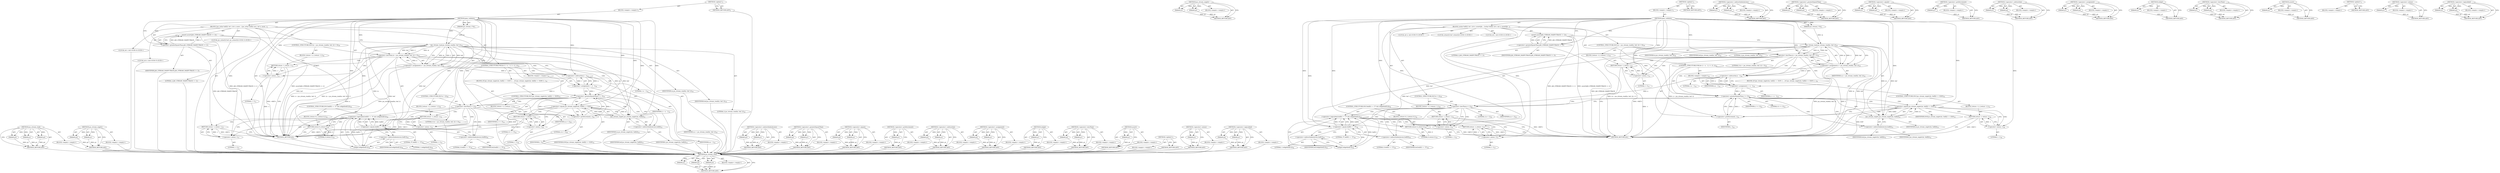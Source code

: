 digraph "&lt;operator&gt;.logicalAnd" {
vulnerable_123 [label=<(METHOD,jas_stream_read)>];
vulnerable_124 [label=<(PARAM,p1)>];
vulnerable_125 [label=<(PARAM,p2)>];
vulnerable_126 [label=<(PARAM,p3)>];
vulnerable_127 [label=<(BLOCK,&lt;empty&gt;,&lt;empty&gt;)>];
vulnerable_128 [label=<(METHOD_RETURN,ANY)>];
vulnerable_147 [label=<(METHOD,jas_stream_ungetc)>];
vulnerable_148 [label=<(PARAM,p1)>];
vulnerable_149 [label=<(PARAM,p2)>];
vulnerable_150 [label=<(BLOCK,&lt;empty&gt;,&lt;empty&gt;)>];
vulnerable_151 [label=<(METHOD_RETURN,ANY)>];
vulnerable_6 [label=<(METHOD,&lt;global&gt;)<SUB>1</SUB>>];
vulnerable_7 [label=<(BLOCK,&lt;empty&gt;,&lt;empty&gt;)<SUB>1</SUB>>];
vulnerable_8 [label=<(METHOD,pnm_validate)<SUB>1</SUB>>];
vulnerable_9 [label=<(PARAM,jas_stream_t *in)<SUB>1</SUB>>];
vulnerable_10 [label=<(BLOCK,{
	uchar buf[2];
 	int i;
 	int n;
 
	assert(JA...,{
	uchar buf[2];
 	int i;
 	int n;
 
	assert(JA...)<SUB>2</SUB>>];
vulnerable_11 [label="<(LOCAL,uchar[2] buf: uchar[2])<SUB>3</SUB>>"];
vulnerable_12 [label="<(LOCAL,int i: int)<SUB>4</SUB>>"];
vulnerable_13 [label="<(LOCAL,int n: int)<SUB>5</SUB>>"];
vulnerable_14 [label=<(assert,assert(JAS_STREAM_MAXPUTBACK &gt;= 2))<SUB>7</SUB>>];
vulnerable_15 [label=<(&lt;operator&gt;.greaterEqualsThan,JAS_STREAM_MAXPUTBACK &gt;= 2)<SUB>7</SUB>>];
vulnerable_16 [label=<(IDENTIFIER,JAS_STREAM_MAXPUTBACK,JAS_STREAM_MAXPUTBACK &gt;= 2)<SUB>7</SUB>>];
vulnerable_17 [label=<(LITERAL,2,JAS_STREAM_MAXPUTBACK &gt;= 2)<SUB>7</SUB>>];
vulnerable_18 [label=<(CONTROL_STRUCTURE,IF,if ((n = jas_stream_read(in, buf, 2)) &lt; 0))<SUB>10</SUB>>];
vulnerable_19 [label=<(&lt;operator&gt;.lessThan,(n = jas_stream_read(in, buf, 2)) &lt; 0)<SUB>10</SUB>>];
vulnerable_20 [label=<(&lt;operator&gt;.assignment,n = jas_stream_read(in, buf, 2))<SUB>10</SUB>>];
vulnerable_21 [label=<(IDENTIFIER,n,n = jas_stream_read(in, buf, 2))<SUB>10</SUB>>];
vulnerable_22 [label=<(jas_stream_read,jas_stream_read(in, buf, 2))<SUB>10</SUB>>];
vulnerable_23 [label=<(IDENTIFIER,in,jas_stream_read(in, buf, 2))<SUB>10</SUB>>];
vulnerable_24 [label=<(IDENTIFIER,buf,jas_stream_read(in, buf, 2))<SUB>10</SUB>>];
vulnerable_25 [label=<(LITERAL,2,jas_stream_read(in, buf, 2))<SUB>10</SUB>>];
vulnerable_26 [label=<(LITERAL,0,(n = jas_stream_read(in, buf, 2)) &lt; 0)<SUB>10</SUB>>];
vulnerable_27 [label=<(BLOCK,{
		return -1;
	},{
		return -1;
	})<SUB>10</SUB>>];
vulnerable_28 [label=<(RETURN,return -1;,return -1;)<SUB>11</SUB>>];
vulnerable_29 [label=<(&lt;operator&gt;.minus,-1)<SUB>11</SUB>>];
vulnerable_30 [label=<(LITERAL,1,-1)<SUB>11</SUB>>];
vulnerable_31 [label=<(CONTROL_STRUCTURE,FOR,for (i = n - 1;i &gt;= 0;--i))<SUB>14</SUB>>];
vulnerable_32 [label=<(BLOCK,&lt;empty&gt;,&lt;empty&gt;)<SUB>14</SUB>>];
vulnerable_33 [label=<(&lt;operator&gt;.assignment,i = n - 1)<SUB>14</SUB>>];
vulnerable_34 [label=<(IDENTIFIER,i,i = n - 1)<SUB>14</SUB>>];
vulnerable_35 [label=<(&lt;operator&gt;.subtraction,n - 1)<SUB>14</SUB>>];
vulnerable_36 [label=<(IDENTIFIER,n,n - 1)<SUB>14</SUB>>];
vulnerable_37 [label=<(LITERAL,1,n - 1)<SUB>14</SUB>>];
vulnerable_38 [label=<(&lt;operator&gt;.greaterEqualsThan,i &gt;= 0)<SUB>14</SUB>>];
vulnerable_39 [label=<(IDENTIFIER,i,i &gt;= 0)<SUB>14</SUB>>];
vulnerable_40 [label=<(LITERAL,0,i &gt;= 0)<SUB>14</SUB>>];
vulnerable_41 [label=<(&lt;operator&gt;.preDecrement,--i)<SUB>14</SUB>>];
vulnerable_42 [label=<(IDENTIFIER,i,--i)<SUB>14</SUB>>];
vulnerable_43 [label=<(BLOCK,{
		if (jas_stream_ungetc(in, buf[i]) == EOF) {...,{
		if (jas_stream_ungetc(in, buf[i]) == EOF) {...)<SUB>14</SUB>>];
vulnerable_44 [label=<(CONTROL_STRUCTURE,IF,if (jas_stream_ungetc(in, buf[i]) == EOF))<SUB>15</SUB>>];
vulnerable_45 [label=<(&lt;operator&gt;.equals,jas_stream_ungetc(in, buf[i]) == EOF)<SUB>15</SUB>>];
vulnerable_46 [label=<(jas_stream_ungetc,jas_stream_ungetc(in, buf[i]))<SUB>15</SUB>>];
vulnerable_47 [label=<(IDENTIFIER,in,jas_stream_ungetc(in, buf[i]))<SUB>15</SUB>>];
vulnerable_48 [label=<(&lt;operator&gt;.indirectIndexAccess,buf[i])<SUB>15</SUB>>];
vulnerable_49 [label=<(IDENTIFIER,buf,jas_stream_ungetc(in, buf[i]))<SUB>15</SUB>>];
vulnerable_50 [label=<(IDENTIFIER,i,jas_stream_ungetc(in, buf[i]))<SUB>15</SUB>>];
vulnerable_51 [label=<(IDENTIFIER,EOF,jas_stream_ungetc(in, buf[i]) == EOF)<SUB>15</SUB>>];
vulnerable_52 [label=<(BLOCK,{
			return -1;
		},{
			return -1;
		})<SUB>15</SUB>>];
vulnerable_53 [label=<(RETURN,return -1;,return -1;)<SUB>16</SUB>>];
vulnerable_54 [label=<(&lt;operator&gt;.minus,-1)<SUB>16</SUB>>];
vulnerable_55 [label=<(LITERAL,1,-1)<SUB>16</SUB>>];
vulnerable_56 [label=<(CONTROL_STRUCTURE,IF,if (n &lt; 2))<SUB>20</SUB>>];
vulnerable_57 [label=<(&lt;operator&gt;.lessThan,n &lt; 2)<SUB>20</SUB>>];
vulnerable_58 [label=<(IDENTIFIER,n,n &lt; 2)<SUB>20</SUB>>];
vulnerable_59 [label=<(LITERAL,2,n &lt; 2)<SUB>20</SUB>>];
vulnerable_60 [label=<(BLOCK,{
		return -1;
	},{
		return -1;
	})<SUB>20</SUB>>];
vulnerable_61 [label=<(RETURN,return -1;,return -1;)<SUB>21</SUB>>];
vulnerable_62 [label=<(&lt;operator&gt;.minus,-1)<SUB>21</SUB>>];
vulnerable_63 [label=<(LITERAL,1,-1)<SUB>21</SUB>>];
vulnerable_64 [label=<(CONTROL_STRUCTURE,IF,if (buf[0] == 'P' &amp;&amp; isdigit(buf[1])))<SUB>24</SUB>>];
vulnerable_65 [label=<(&lt;operator&gt;.logicalAnd,buf[0] == 'P' &amp;&amp; isdigit(buf[1]))<SUB>24</SUB>>];
vulnerable_66 [label=<(&lt;operator&gt;.equals,buf[0] == 'P')<SUB>24</SUB>>];
vulnerable_67 [label=<(&lt;operator&gt;.indirectIndexAccess,buf[0])<SUB>24</SUB>>];
vulnerable_68 [label=<(IDENTIFIER,buf,buf[0] == 'P')<SUB>24</SUB>>];
vulnerable_69 [label=<(LITERAL,0,buf[0] == 'P')<SUB>24</SUB>>];
vulnerable_70 [label=<(LITERAL,'P',buf[0] == 'P')<SUB>24</SUB>>];
vulnerable_71 [label=<(isdigit,isdigit(buf[1]))<SUB>24</SUB>>];
vulnerable_72 [label=<(&lt;operator&gt;.indirectIndexAccess,buf[1])<SUB>24</SUB>>];
vulnerable_73 [label=<(IDENTIFIER,buf,isdigit(buf[1]))<SUB>24</SUB>>];
vulnerable_74 [label=<(LITERAL,1,isdigit(buf[1]))<SUB>24</SUB>>];
vulnerable_75 [label=<(BLOCK,{
		return 0;
	},{
		return 0;
	})<SUB>24</SUB>>];
vulnerable_76 [label=<(RETURN,return 0;,return 0;)<SUB>25</SUB>>];
vulnerable_77 [label=<(LITERAL,0,return 0;)<SUB>25</SUB>>];
vulnerable_78 [label=<(RETURN,return -1;,return -1;)<SUB>27</SUB>>];
vulnerable_79 [label=<(&lt;operator&gt;.minus,-1)<SUB>27</SUB>>];
vulnerable_80 [label=<(LITERAL,1,-1)<SUB>27</SUB>>];
vulnerable_81 [label=<(METHOD_RETURN,int)<SUB>1</SUB>>];
vulnerable_83 [label=<(METHOD_RETURN,ANY)<SUB>1</SUB>>];
vulnerable_152 [label=<(METHOD,&lt;operator&gt;.indirectIndexAccess)>];
vulnerable_153 [label=<(PARAM,p1)>];
vulnerable_154 [label=<(PARAM,p2)>];
vulnerable_155 [label=<(BLOCK,&lt;empty&gt;,&lt;empty&gt;)>];
vulnerable_156 [label=<(METHOD_RETURN,ANY)>];
vulnerable_108 [label=<(METHOD,&lt;operator&gt;.greaterEqualsThan)>];
vulnerable_109 [label=<(PARAM,p1)>];
vulnerable_110 [label=<(PARAM,p2)>];
vulnerable_111 [label=<(BLOCK,&lt;empty&gt;,&lt;empty&gt;)>];
vulnerable_112 [label=<(METHOD_RETURN,ANY)>];
vulnerable_142 [label=<(METHOD,&lt;operator&gt;.equals)>];
vulnerable_143 [label=<(PARAM,p1)>];
vulnerable_144 [label=<(PARAM,p2)>];
vulnerable_145 [label=<(BLOCK,&lt;empty&gt;,&lt;empty&gt;)>];
vulnerable_146 [label=<(METHOD_RETURN,ANY)>];
vulnerable_138 [label=<(METHOD,&lt;operator&gt;.preDecrement)>];
vulnerable_139 [label=<(PARAM,p1)>];
vulnerable_140 [label=<(BLOCK,&lt;empty&gt;,&lt;empty&gt;)>];
vulnerable_141 [label=<(METHOD_RETURN,ANY)>];
vulnerable_133 [label=<(METHOD,&lt;operator&gt;.subtraction)>];
vulnerable_134 [label=<(PARAM,p1)>];
vulnerable_135 [label=<(PARAM,p2)>];
vulnerable_136 [label=<(BLOCK,&lt;empty&gt;,&lt;empty&gt;)>];
vulnerable_137 [label=<(METHOD_RETURN,ANY)>];
vulnerable_118 [label=<(METHOD,&lt;operator&gt;.assignment)>];
vulnerable_119 [label=<(PARAM,p1)>];
vulnerable_120 [label=<(PARAM,p2)>];
vulnerable_121 [label=<(BLOCK,&lt;empty&gt;,&lt;empty&gt;)>];
vulnerable_122 [label=<(METHOD_RETURN,ANY)>];
vulnerable_162 [label=<(METHOD,isdigit)>];
vulnerable_163 [label=<(PARAM,p1)>];
vulnerable_164 [label=<(BLOCK,&lt;empty&gt;,&lt;empty&gt;)>];
vulnerable_165 [label=<(METHOD_RETURN,ANY)>];
vulnerable_113 [label=<(METHOD,&lt;operator&gt;.lessThan)>];
vulnerable_114 [label=<(PARAM,p1)>];
vulnerable_115 [label=<(PARAM,p2)>];
vulnerable_116 [label=<(BLOCK,&lt;empty&gt;,&lt;empty&gt;)>];
vulnerable_117 [label=<(METHOD_RETURN,ANY)>];
vulnerable_104 [label=<(METHOD,assert)>];
vulnerable_105 [label=<(PARAM,p1)>];
vulnerable_106 [label=<(BLOCK,&lt;empty&gt;,&lt;empty&gt;)>];
vulnerable_107 [label=<(METHOD_RETURN,ANY)>];
vulnerable_98 [label=<(METHOD,&lt;global&gt;)<SUB>1</SUB>>];
vulnerable_99 [label=<(BLOCK,&lt;empty&gt;,&lt;empty&gt;)>];
vulnerable_100 [label=<(METHOD_RETURN,ANY)>];
vulnerable_129 [label=<(METHOD,&lt;operator&gt;.minus)>];
vulnerable_130 [label=<(PARAM,p1)>];
vulnerable_131 [label=<(BLOCK,&lt;empty&gt;,&lt;empty&gt;)>];
vulnerable_132 [label=<(METHOD_RETURN,ANY)>];
vulnerable_157 [label=<(METHOD,&lt;operator&gt;.logicalAnd)>];
vulnerable_158 [label=<(PARAM,p1)>];
vulnerable_159 [label=<(PARAM,p2)>];
vulnerable_160 [label=<(BLOCK,&lt;empty&gt;,&lt;empty&gt;)>];
vulnerable_161 [label=<(METHOD_RETURN,ANY)>];
fixed_123 [label=<(METHOD,jas_stream_read)>];
fixed_124 [label=<(PARAM,p1)>];
fixed_125 [label=<(PARAM,p2)>];
fixed_126 [label=<(PARAM,p3)>];
fixed_127 [label=<(BLOCK,&lt;empty&gt;,&lt;empty&gt;)>];
fixed_128 [label=<(METHOD_RETURN,ANY)>];
fixed_147 [label=<(METHOD,jas_stream_ungetc)>];
fixed_148 [label=<(PARAM,p1)>];
fixed_149 [label=<(PARAM,p2)>];
fixed_150 [label=<(BLOCK,&lt;empty&gt;,&lt;empty&gt;)>];
fixed_151 [label=<(METHOD_RETURN,ANY)>];
fixed_6 [label=<(METHOD,&lt;global&gt;)<SUB>1</SUB>>];
fixed_7 [label=<(BLOCK,&lt;empty&gt;,&lt;empty&gt;)<SUB>1</SUB>>];
fixed_8 [label=<(METHOD,pnm_validate)<SUB>1</SUB>>];
fixed_9 [label=<(PARAM,jas_stream_t *in)<SUB>1</SUB>>];
fixed_10 [label=<(BLOCK,{
	jas_uchar buf[2];
 	int i;
 	int n;
 
	asser...,{
	jas_uchar buf[2];
 	int i;
 	int n;
 
	asser...)<SUB>2</SUB>>];
fixed_11 [label="<(LOCAL,jas_uchar[2] buf: jas_uchar[2])<SUB>3</SUB>>"];
fixed_12 [label="<(LOCAL,int i: int)<SUB>4</SUB>>"];
fixed_13 [label="<(LOCAL,int n: int)<SUB>5</SUB>>"];
fixed_14 [label=<(assert,assert(JAS_STREAM_MAXPUTBACK &gt;= 2))<SUB>7</SUB>>];
fixed_15 [label=<(&lt;operator&gt;.greaterEqualsThan,JAS_STREAM_MAXPUTBACK &gt;= 2)<SUB>7</SUB>>];
fixed_16 [label=<(IDENTIFIER,JAS_STREAM_MAXPUTBACK,JAS_STREAM_MAXPUTBACK &gt;= 2)<SUB>7</SUB>>];
fixed_17 [label=<(LITERAL,2,JAS_STREAM_MAXPUTBACK &gt;= 2)<SUB>7</SUB>>];
fixed_18 [label=<(CONTROL_STRUCTURE,IF,if ((n = jas_stream_read(in, buf, 2)) &lt; 0))<SUB>10</SUB>>];
fixed_19 [label=<(&lt;operator&gt;.lessThan,(n = jas_stream_read(in, buf, 2)) &lt; 0)<SUB>10</SUB>>];
fixed_20 [label=<(&lt;operator&gt;.assignment,n = jas_stream_read(in, buf, 2))<SUB>10</SUB>>];
fixed_21 [label=<(IDENTIFIER,n,n = jas_stream_read(in, buf, 2))<SUB>10</SUB>>];
fixed_22 [label=<(jas_stream_read,jas_stream_read(in, buf, 2))<SUB>10</SUB>>];
fixed_23 [label=<(IDENTIFIER,in,jas_stream_read(in, buf, 2))<SUB>10</SUB>>];
fixed_24 [label=<(IDENTIFIER,buf,jas_stream_read(in, buf, 2))<SUB>10</SUB>>];
fixed_25 [label=<(LITERAL,2,jas_stream_read(in, buf, 2))<SUB>10</SUB>>];
fixed_26 [label=<(LITERAL,0,(n = jas_stream_read(in, buf, 2)) &lt; 0)<SUB>10</SUB>>];
fixed_27 [label=<(BLOCK,{
		return -1;
	},{
		return -1;
	})<SUB>10</SUB>>];
fixed_28 [label=<(RETURN,return -1;,return -1;)<SUB>11</SUB>>];
fixed_29 [label=<(&lt;operator&gt;.minus,-1)<SUB>11</SUB>>];
fixed_30 [label=<(LITERAL,1,-1)<SUB>11</SUB>>];
fixed_31 [label=<(CONTROL_STRUCTURE,FOR,for (i = n - 1;i &gt;= 0;--i))<SUB>14</SUB>>];
fixed_32 [label=<(BLOCK,&lt;empty&gt;,&lt;empty&gt;)<SUB>14</SUB>>];
fixed_33 [label=<(&lt;operator&gt;.assignment,i = n - 1)<SUB>14</SUB>>];
fixed_34 [label=<(IDENTIFIER,i,i = n - 1)<SUB>14</SUB>>];
fixed_35 [label=<(&lt;operator&gt;.subtraction,n - 1)<SUB>14</SUB>>];
fixed_36 [label=<(IDENTIFIER,n,n - 1)<SUB>14</SUB>>];
fixed_37 [label=<(LITERAL,1,n - 1)<SUB>14</SUB>>];
fixed_38 [label=<(&lt;operator&gt;.greaterEqualsThan,i &gt;= 0)<SUB>14</SUB>>];
fixed_39 [label=<(IDENTIFIER,i,i &gt;= 0)<SUB>14</SUB>>];
fixed_40 [label=<(LITERAL,0,i &gt;= 0)<SUB>14</SUB>>];
fixed_41 [label=<(&lt;operator&gt;.preDecrement,--i)<SUB>14</SUB>>];
fixed_42 [label=<(IDENTIFIER,i,--i)<SUB>14</SUB>>];
fixed_43 [label=<(BLOCK,{
		if (jas_stream_ungetc(in, buf[i]) == EOF) {...,{
		if (jas_stream_ungetc(in, buf[i]) == EOF) {...)<SUB>14</SUB>>];
fixed_44 [label=<(CONTROL_STRUCTURE,IF,if (jas_stream_ungetc(in, buf[i]) == EOF))<SUB>15</SUB>>];
fixed_45 [label=<(&lt;operator&gt;.equals,jas_stream_ungetc(in, buf[i]) == EOF)<SUB>15</SUB>>];
fixed_46 [label=<(jas_stream_ungetc,jas_stream_ungetc(in, buf[i]))<SUB>15</SUB>>];
fixed_47 [label=<(IDENTIFIER,in,jas_stream_ungetc(in, buf[i]))<SUB>15</SUB>>];
fixed_48 [label=<(&lt;operator&gt;.indirectIndexAccess,buf[i])<SUB>15</SUB>>];
fixed_49 [label=<(IDENTIFIER,buf,jas_stream_ungetc(in, buf[i]))<SUB>15</SUB>>];
fixed_50 [label=<(IDENTIFIER,i,jas_stream_ungetc(in, buf[i]))<SUB>15</SUB>>];
fixed_51 [label=<(IDENTIFIER,EOF,jas_stream_ungetc(in, buf[i]) == EOF)<SUB>15</SUB>>];
fixed_52 [label=<(BLOCK,{
			return -1;
		},{
			return -1;
		})<SUB>15</SUB>>];
fixed_53 [label=<(RETURN,return -1;,return -1;)<SUB>16</SUB>>];
fixed_54 [label=<(&lt;operator&gt;.minus,-1)<SUB>16</SUB>>];
fixed_55 [label=<(LITERAL,1,-1)<SUB>16</SUB>>];
fixed_56 [label=<(CONTROL_STRUCTURE,IF,if (n &lt; 2))<SUB>20</SUB>>];
fixed_57 [label=<(&lt;operator&gt;.lessThan,n &lt; 2)<SUB>20</SUB>>];
fixed_58 [label=<(IDENTIFIER,n,n &lt; 2)<SUB>20</SUB>>];
fixed_59 [label=<(LITERAL,2,n &lt; 2)<SUB>20</SUB>>];
fixed_60 [label=<(BLOCK,{
		return -1;
	},{
		return -1;
	})<SUB>20</SUB>>];
fixed_61 [label=<(RETURN,return -1;,return -1;)<SUB>21</SUB>>];
fixed_62 [label=<(&lt;operator&gt;.minus,-1)<SUB>21</SUB>>];
fixed_63 [label=<(LITERAL,1,-1)<SUB>21</SUB>>];
fixed_64 [label=<(CONTROL_STRUCTURE,IF,if (buf[0] == 'P' &amp;&amp; isdigit(buf[1])))<SUB>24</SUB>>];
fixed_65 [label=<(&lt;operator&gt;.logicalAnd,buf[0] == 'P' &amp;&amp; isdigit(buf[1]))<SUB>24</SUB>>];
fixed_66 [label=<(&lt;operator&gt;.equals,buf[0] == 'P')<SUB>24</SUB>>];
fixed_67 [label=<(&lt;operator&gt;.indirectIndexAccess,buf[0])<SUB>24</SUB>>];
fixed_68 [label=<(IDENTIFIER,buf,buf[0] == 'P')<SUB>24</SUB>>];
fixed_69 [label=<(LITERAL,0,buf[0] == 'P')<SUB>24</SUB>>];
fixed_70 [label=<(LITERAL,'P',buf[0] == 'P')<SUB>24</SUB>>];
fixed_71 [label=<(isdigit,isdigit(buf[1]))<SUB>24</SUB>>];
fixed_72 [label=<(&lt;operator&gt;.indirectIndexAccess,buf[1])<SUB>24</SUB>>];
fixed_73 [label=<(IDENTIFIER,buf,isdigit(buf[1]))<SUB>24</SUB>>];
fixed_74 [label=<(LITERAL,1,isdigit(buf[1]))<SUB>24</SUB>>];
fixed_75 [label=<(BLOCK,{
		return 0;
	},{
		return 0;
	})<SUB>24</SUB>>];
fixed_76 [label=<(RETURN,return 0;,return 0;)<SUB>25</SUB>>];
fixed_77 [label=<(LITERAL,0,return 0;)<SUB>25</SUB>>];
fixed_78 [label=<(RETURN,return -1;,return -1;)<SUB>27</SUB>>];
fixed_79 [label=<(&lt;operator&gt;.minus,-1)<SUB>27</SUB>>];
fixed_80 [label=<(LITERAL,1,-1)<SUB>27</SUB>>];
fixed_81 [label=<(METHOD_RETURN,int)<SUB>1</SUB>>];
fixed_83 [label=<(METHOD_RETURN,ANY)<SUB>1</SUB>>];
fixed_152 [label=<(METHOD,&lt;operator&gt;.indirectIndexAccess)>];
fixed_153 [label=<(PARAM,p1)>];
fixed_154 [label=<(PARAM,p2)>];
fixed_155 [label=<(BLOCK,&lt;empty&gt;,&lt;empty&gt;)>];
fixed_156 [label=<(METHOD_RETURN,ANY)>];
fixed_108 [label=<(METHOD,&lt;operator&gt;.greaterEqualsThan)>];
fixed_109 [label=<(PARAM,p1)>];
fixed_110 [label=<(PARAM,p2)>];
fixed_111 [label=<(BLOCK,&lt;empty&gt;,&lt;empty&gt;)>];
fixed_112 [label=<(METHOD_RETURN,ANY)>];
fixed_142 [label=<(METHOD,&lt;operator&gt;.equals)>];
fixed_143 [label=<(PARAM,p1)>];
fixed_144 [label=<(PARAM,p2)>];
fixed_145 [label=<(BLOCK,&lt;empty&gt;,&lt;empty&gt;)>];
fixed_146 [label=<(METHOD_RETURN,ANY)>];
fixed_138 [label=<(METHOD,&lt;operator&gt;.preDecrement)>];
fixed_139 [label=<(PARAM,p1)>];
fixed_140 [label=<(BLOCK,&lt;empty&gt;,&lt;empty&gt;)>];
fixed_141 [label=<(METHOD_RETURN,ANY)>];
fixed_133 [label=<(METHOD,&lt;operator&gt;.subtraction)>];
fixed_134 [label=<(PARAM,p1)>];
fixed_135 [label=<(PARAM,p2)>];
fixed_136 [label=<(BLOCK,&lt;empty&gt;,&lt;empty&gt;)>];
fixed_137 [label=<(METHOD_RETURN,ANY)>];
fixed_118 [label=<(METHOD,&lt;operator&gt;.assignment)>];
fixed_119 [label=<(PARAM,p1)>];
fixed_120 [label=<(PARAM,p2)>];
fixed_121 [label=<(BLOCK,&lt;empty&gt;,&lt;empty&gt;)>];
fixed_122 [label=<(METHOD_RETURN,ANY)>];
fixed_162 [label=<(METHOD,isdigit)>];
fixed_163 [label=<(PARAM,p1)>];
fixed_164 [label=<(BLOCK,&lt;empty&gt;,&lt;empty&gt;)>];
fixed_165 [label=<(METHOD_RETURN,ANY)>];
fixed_113 [label=<(METHOD,&lt;operator&gt;.lessThan)>];
fixed_114 [label=<(PARAM,p1)>];
fixed_115 [label=<(PARAM,p2)>];
fixed_116 [label=<(BLOCK,&lt;empty&gt;,&lt;empty&gt;)>];
fixed_117 [label=<(METHOD_RETURN,ANY)>];
fixed_104 [label=<(METHOD,assert)>];
fixed_105 [label=<(PARAM,p1)>];
fixed_106 [label=<(BLOCK,&lt;empty&gt;,&lt;empty&gt;)>];
fixed_107 [label=<(METHOD_RETURN,ANY)>];
fixed_98 [label=<(METHOD,&lt;global&gt;)<SUB>1</SUB>>];
fixed_99 [label=<(BLOCK,&lt;empty&gt;,&lt;empty&gt;)>];
fixed_100 [label=<(METHOD_RETURN,ANY)>];
fixed_129 [label=<(METHOD,&lt;operator&gt;.minus)>];
fixed_130 [label=<(PARAM,p1)>];
fixed_131 [label=<(BLOCK,&lt;empty&gt;,&lt;empty&gt;)>];
fixed_132 [label=<(METHOD_RETURN,ANY)>];
fixed_157 [label=<(METHOD,&lt;operator&gt;.logicalAnd)>];
fixed_158 [label=<(PARAM,p1)>];
fixed_159 [label=<(PARAM,p2)>];
fixed_160 [label=<(BLOCK,&lt;empty&gt;,&lt;empty&gt;)>];
fixed_161 [label=<(METHOD_RETURN,ANY)>];
vulnerable_123 -> vulnerable_124  [key=0, label="AST: "];
vulnerable_123 -> vulnerable_124  [key=1, label="DDG: "];
vulnerable_123 -> vulnerable_127  [key=0, label="AST: "];
vulnerable_123 -> vulnerable_125  [key=0, label="AST: "];
vulnerable_123 -> vulnerable_125  [key=1, label="DDG: "];
vulnerable_123 -> vulnerable_128  [key=0, label="AST: "];
vulnerable_123 -> vulnerable_128  [key=1, label="CFG: "];
vulnerable_123 -> vulnerable_126  [key=0, label="AST: "];
vulnerable_123 -> vulnerable_126  [key=1, label="DDG: "];
vulnerable_124 -> vulnerable_128  [key=0, label="DDG: p1"];
vulnerable_125 -> vulnerable_128  [key=0, label="DDG: p2"];
vulnerable_126 -> vulnerable_128  [key=0, label="DDG: p3"];
vulnerable_147 -> vulnerable_148  [key=0, label="AST: "];
vulnerable_147 -> vulnerable_148  [key=1, label="DDG: "];
vulnerable_147 -> vulnerable_150  [key=0, label="AST: "];
vulnerable_147 -> vulnerable_149  [key=0, label="AST: "];
vulnerable_147 -> vulnerable_149  [key=1, label="DDG: "];
vulnerable_147 -> vulnerable_151  [key=0, label="AST: "];
vulnerable_147 -> vulnerable_151  [key=1, label="CFG: "];
vulnerable_148 -> vulnerable_151  [key=0, label="DDG: p1"];
vulnerable_149 -> vulnerable_151  [key=0, label="DDG: p2"];
vulnerable_6 -> vulnerable_7  [key=0, label="AST: "];
vulnerable_6 -> vulnerable_83  [key=0, label="AST: "];
vulnerable_6 -> vulnerable_83  [key=1, label="CFG: "];
vulnerable_7 -> vulnerable_8  [key=0, label="AST: "];
vulnerable_8 -> vulnerable_9  [key=0, label="AST: "];
vulnerable_8 -> vulnerable_9  [key=1, label="DDG: "];
vulnerable_8 -> vulnerable_10  [key=0, label="AST: "];
vulnerable_8 -> vulnerable_81  [key=0, label="AST: "];
vulnerable_8 -> vulnerable_15  [key=0, label="CFG: "];
vulnerable_8 -> vulnerable_15  [key=1, label="DDG: "];
vulnerable_8 -> vulnerable_19  [key=0, label="DDG: "];
vulnerable_8 -> vulnerable_38  [key=0, label="DDG: "];
vulnerable_8 -> vulnerable_41  [key=0, label="DDG: "];
vulnerable_8 -> vulnerable_57  [key=0, label="DDG: "];
vulnerable_8 -> vulnerable_76  [key=0, label="DDG: "];
vulnerable_8 -> vulnerable_79  [key=0, label="DDG: "];
vulnerable_8 -> vulnerable_66  [key=0, label="DDG: "];
vulnerable_8 -> vulnerable_77  [key=0, label="DDG: "];
vulnerable_8 -> vulnerable_22  [key=0, label="DDG: "];
vulnerable_8 -> vulnerable_29  [key=0, label="DDG: "];
vulnerable_8 -> vulnerable_35  [key=0, label="DDG: "];
vulnerable_8 -> vulnerable_45  [key=0, label="DDG: "];
vulnerable_8 -> vulnerable_62  [key=0, label="DDG: "];
vulnerable_8 -> vulnerable_46  [key=0, label="DDG: "];
vulnerable_8 -> vulnerable_54  [key=0, label="DDG: "];
vulnerable_9 -> vulnerable_22  [key=0, label="DDG: in"];
vulnerable_10 -> vulnerable_11  [key=0, label="AST: "];
vulnerable_10 -> vulnerable_12  [key=0, label="AST: "];
vulnerable_10 -> vulnerable_13  [key=0, label="AST: "];
vulnerable_10 -> vulnerable_14  [key=0, label="AST: "];
vulnerable_10 -> vulnerable_18  [key=0, label="AST: "];
vulnerable_10 -> vulnerable_31  [key=0, label="AST: "];
vulnerable_10 -> vulnerable_56  [key=0, label="AST: "];
vulnerable_10 -> vulnerable_64  [key=0, label="AST: "];
vulnerable_10 -> vulnerable_78  [key=0, label="AST: "];
vulnerable_14 -> vulnerable_15  [key=0, label="AST: "];
vulnerable_14 -> vulnerable_22  [key=0, label="CFG: "];
vulnerable_14 -> vulnerable_81  [key=0, label="DDG: JAS_STREAM_MAXPUTBACK &gt;= 2"];
vulnerable_14 -> vulnerable_81  [key=1, label="DDG: assert(JAS_STREAM_MAXPUTBACK &gt;= 2)"];
vulnerable_15 -> vulnerable_16  [key=0, label="AST: "];
vulnerable_15 -> vulnerable_17  [key=0, label="AST: "];
vulnerable_15 -> vulnerable_14  [key=0, label="CFG: "];
vulnerable_15 -> vulnerable_14  [key=1, label="DDG: JAS_STREAM_MAXPUTBACK"];
vulnerable_15 -> vulnerable_14  [key=2, label="DDG: 2"];
vulnerable_15 -> vulnerable_81  [key=0, label="DDG: JAS_STREAM_MAXPUTBACK"];
vulnerable_18 -> vulnerable_19  [key=0, label="AST: "];
vulnerable_18 -> vulnerable_27  [key=0, label="AST: "];
vulnerable_19 -> vulnerable_20  [key=0, label="AST: "];
vulnerable_19 -> vulnerable_26  [key=0, label="AST: "];
vulnerable_19 -> vulnerable_29  [key=0, label="CFG: "];
vulnerable_19 -> vulnerable_29  [key=1, label="CDG: "];
vulnerable_19 -> vulnerable_35  [key=0, label="CFG: "];
vulnerable_19 -> vulnerable_35  [key=1, label="CDG: "];
vulnerable_19 -> vulnerable_81  [key=0, label="DDG: n = jas_stream_read(in, buf, 2)"];
vulnerable_19 -> vulnerable_81  [key=1, label="DDG: (n = jas_stream_read(in, buf, 2)) &lt; 0"];
vulnerable_19 -> vulnerable_33  [key=0, label="CDG: "];
vulnerable_19 -> vulnerable_28  [key=0, label="CDG: "];
vulnerable_19 -> vulnerable_38  [key=0, label="CDG: "];
vulnerable_20 -> vulnerable_21  [key=0, label="AST: "];
vulnerable_20 -> vulnerable_22  [key=0, label="AST: "];
vulnerable_20 -> vulnerable_19  [key=0, label="CFG: "];
vulnerable_20 -> vulnerable_19  [key=1, label="DDG: n"];
vulnerable_20 -> vulnerable_81  [key=0, label="DDG: n"];
vulnerable_20 -> vulnerable_81  [key=1, label="DDG: jas_stream_read(in, buf, 2)"];
vulnerable_20 -> vulnerable_35  [key=0, label="DDG: n"];
vulnerable_22 -> vulnerable_23  [key=0, label="AST: "];
vulnerable_22 -> vulnerable_24  [key=0, label="AST: "];
vulnerable_22 -> vulnerable_25  [key=0, label="AST: "];
vulnerable_22 -> vulnerable_20  [key=0, label="CFG: "];
vulnerable_22 -> vulnerable_20  [key=1, label="DDG: in"];
vulnerable_22 -> vulnerable_20  [key=2, label="DDG: buf"];
vulnerable_22 -> vulnerable_20  [key=3, label="DDG: 2"];
vulnerable_22 -> vulnerable_81  [key=0, label="DDG: in"];
vulnerable_22 -> vulnerable_81  [key=1, label="DDG: buf"];
vulnerable_22 -> vulnerable_19  [key=0, label="DDG: in"];
vulnerable_22 -> vulnerable_19  [key=1, label="DDG: buf"];
vulnerable_22 -> vulnerable_19  [key=2, label="DDG: 2"];
vulnerable_22 -> vulnerable_66  [key=0, label="DDG: buf"];
vulnerable_22 -> vulnerable_71  [key=0, label="DDG: buf"];
vulnerable_22 -> vulnerable_46  [key=0, label="DDG: in"];
vulnerable_22 -> vulnerable_46  [key=1, label="DDG: buf"];
vulnerable_27 -> vulnerable_28  [key=0, label="AST: "];
vulnerable_28 -> vulnerable_29  [key=0, label="AST: "];
vulnerable_28 -> vulnerable_81  [key=0, label="CFG: "];
vulnerable_28 -> vulnerable_81  [key=1, label="DDG: &lt;RET&gt;"];
vulnerable_29 -> vulnerable_30  [key=0, label="AST: "];
vulnerable_29 -> vulnerable_28  [key=0, label="CFG: "];
vulnerable_29 -> vulnerable_28  [key=1, label="DDG: -1"];
vulnerable_29 -> vulnerable_81  [key=0, label="DDG: -1"];
vulnerable_31 -> vulnerable_32  [key=0, label="AST: "];
vulnerable_31 -> vulnerable_38  [key=0, label="AST: "];
vulnerable_31 -> vulnerable_41  [key=0, label="AST: "];
vulnerable_31 -> vulnerable_43  [key=0, label="AST: "];
vulnerable_32 -> vulnerable_33  [key=0, label="AST: "];
vulnerable_33 -> vulnerable_34  [key=0, label="AST: "];
vulnerable_33 -> vulnerable_35  [key=0, label="AST: "];
vulnerable_33 -> vulnerable_38  [key=0, label="CFG: "];
vulnerable_33 -> vulnerable_38  [key=1, label="DDG: i"];
vulnerable_35 -> vulnerable_36  [key=0, label="AST: "];
vulnerable_35 -> vulnerable_37  [key=0, label="AST: "];
vulnerable_35 -> vulnerable_33  [key=0, label="CFG: "];
vulnerable_35 -> vulnerable_33  [key=1, label="DDG: n"];
vulnerable_35 -> vulnerable_33  [key=2, label="DDG: 1"];
vulnerable_35 -> vulnerable_57  [key=0, label="DDG: n"];
vulnerable_38 -> vulnerable_39  [key=0, label="AST: "];
vulnerable_38 -> vulnerable_40  [key=0, label="AST: "];
vulnerable_38 -> vulnerable_48  [key=0, label="CFG: "];
vulnerable_38 -> vulnerable_48  [key=1, label="CDG: "];
vulnerable_38 -> vulnerable_57  [key=0, label="CFG: "];
vulnerable_38 -> vulnerable_57  [key=1, label="CDG: "];
vulnerable_38 -> vulnerable_41  [key=0, label="DDG: i"];
vulnerable_38 -> vulnerable_46  [key=0, label="CDG: "];
vulnerable_38 -> vulnerable_45  [key=0, label="CDG: "];
vulnerable_41 -> vulnerable_42  [key=0, label="AST: "];
vulnerable_41 -> vulnerable_38  [key=0, label="CFG: "];
vulnerable_41 -> vulnerable_38  [key=1, label="DDG: i"];
vulnerable_43 -> vulnerable_44  [key=0, label="AST: "];
vulnerable_44 -> vulnerable_45  [key=0, label="AST: "];
vulnerable_44 -> vulnerable_52  [key=0, label="AST: "];
vulnerable_45 -> vulnerable_46  [key=0, label="AST: "];
vulnerable_45 -> vulnerable_51  [key=0, label="AST: "];
vulnerable_45 -> vulnerable_54  [key=0, label="CFG: "];
vulnerable_45 -> vulnerable_54  [key=1, label="CDG: "];
vulnerable_45 -> vulnerable_41  [key=0, label="CFG: "];
vulnerable_45 -> vulnerable_41  [key=1, label="CDG: "];
vulnerable_45 -> vulnerable_81  [key=0, label="DDG: EOF"];
vulnerable_45 -> vulnerable_53  [key=0, label="CDG: "];
vulnerable_45 -> vulnerable_38  [key=0, label="CDG: "];
vulnerable_46 -> vulnerable_47  [key=0, label="AST: "];
vulnerable_46 -> vulnerable_48  [key=0, label="AST: "];
vulnerable_46 -> vulnerable_45  [key=0, label="CFG: "];
vulnerable_46 -> vulnerable_45  [key=1, label="DDG: in"];
vulnerable_46 -> vulnerable_45  [key=2, label="DDG: buf[i]"];
vulnerable_48 -> vulnerable_49  [key=0, label="AST: "];
vulnerable_48 -> vulnerable_50  [key=0, label="AST: "];
vulnerable_48 -> vulnerable_46  [key=0, label="CFG: "];
vulnerable_52 -> vulnerable_53  [key=0, label="AST: "];
vulnerable_53 -> vulnerable_54  [key=0, label="AST: "];
vulnerable_53 -> vulnerable_81  [key=0, label="CFG: "];
vulnerable_53 -> vulnerable_81  [key=1, label="DDG: &lt;RET&gt;"];
vulnerable_54 -> vulnerable_55  [key=0, label="AST: "];
vulnerable_54 -> vulnerable_53  [key=0, label="CFG: "];
vulnerable_54 -> vulnerable_53  [key=1, label="DDG: -1"];
vulnerable_56 -> vulnerable_57  [key=0, label="AST: "];
vulnerable_56 -> vulnerable_60  [key=0, label="AST: "];
vulnerable_57 -> vulnerable_58  [key=0, label="AST: "];
vulnerable_57 -> vulnerable_59  [key=0, label="AST: "];
vulnerable_57 -> vulnerable_62  [key=0, label="CFG: "];
vulnerable_57 -> vulnerable_62  [key=1, label="CDG: "];
vulnerable_57 -> vulnerable_67  [key=0, label="CFG: "];
vulnerable_57 -> vulnerable_67  [key=1, label="CDG: "];
vulnerable_57 -> vulnerable_61  [key=0, label="CDG: "];
vulnerable_57 -> vulnerable_66  [key=0, label="CDG: "];
vulnerable_57 -> vulnerable_65  [key=0, label="CDG: "];
vulnerable_60 -> vulnerable_61  [key=0, label="AST: "];
vulnerable_61 -> vulnerable_62  [key=0, label="AST: "];
vulnerable_61 -> vulnerable_81  [key=0, label="CFG: "];
vulnerable_61 -> vulnerable_81  [key=1, label="DDG: &lt;RET&gt;"];
vulnerable_62 -> vulnerable_63  [key=0, label="AST: "];
vulnerable_62 -> vulnerable_61  [key=0, label="CFG: "];
vulnerable_62 -> vulnerable_61  [key=1, label="DDG: -1"];
vulnerable_64 -> vulnerable_65  [key=0, label="AST: "];
vulnerable_64 -> vulnerable_75  [key=0, label="AST: "];
vulnerable_65 -> vulnerable_66  [key=0, label="AST: "];
vulnerable_65 -> vulnerable_71  [key=0, label="AST: "];
vulnerable_65 -> vulnerable_76  [key=0, label="CFG: "];
vulnerable_65 -> vulnerable_76  [key=1, label="CDG: "];
vulnerable_65 -> vulnerable_79  [key=0, label="CFG: "];
vulnerable_65 -> vulnerable_79  [key=1, label="CDG: "];
vulnerable_65 -> vulnerable_78  [key=0, label="CDG: "];
vulnerable_66 -> vulnerable_67  [key=0, label="AST: "];
vulnerable_66 -> vulnerable_70  [key=0, label="AST: "];
vulnerable_66 -> vulnerable_65  [key=0, label="CFG: "];
vulnerable_66 -> vulnerable_65  [key=1, label="DDG: buf[0]"];
vulnerable_66 -> vulnerable_65  [key=2, label="DDG: 'P'"];
vulnerable_66 -> vulnerable_72  [key=0, label="CFG: "];
vulnerable_66 -> vulnerable_72  [key=1, label="CDG: "];
vulnerable_66 -> vulnerable_71  [key=0, label="CDG: "];
vulnerable_67 -> vulnerable_68  [key=0, label="AST: "];
vulnerable_67 -> vulnerable_69  [key=0, label="AST: "];
vulnerable_67 -> vulnerable_66  [key=0, label="CFG: "];
vulnerable_71 -> vulnerable_72  [key=0, label="AST: "];
vulnerable_71 -> vulnerable_65  [key=0, label="CFG: "];
vulnerable_71 -> vulnerable_65  [key=1, label="DDG: buf[1]"];
vulnerable_72 -> vulnerable_73  [key=0, label="AST: "];
vulnerable_72 -> vulnerable_74  [key=0, label="AST: "];
vulnerable_72 -> vulnerable_71  [key=0, label="CFG: "];
vulnerable_75 -> vulnerable_76  [key=0, label="AST: "];
vulnerable_76 -> vulnerable_77  [key=0, label="AST: "];
vulnerable_76 -> vulnerable_81  [key=0, label="CFG: "];
vulnerable_76 -> vulnerable_81  [key=1, label="DDG: &lt;RET&gt;"];
vulnerable_77 -> vulnerable_76  [key=0, label="DDG: 0"];
vulnerable_78 -> vulnerable_79  [key=0, label="AST: "];
vulnerable_78 -> vulnerable_81  [key=0, label="CFG: "];
vulnerable_78 -> vulnerable_81  [key=1, label="DDG: &lt;RET&gt;"];
vulnerable_79 -> vulnerable_80  [key=0, label="AST: "];
vulnerable_79 -> vulnerable_78  [key=0, label="CFG: "];
vulnerable_79 -> vulnerable_78  [key=1, label="DDG: -1"];
vulnerable_152 -> vulnerable_153  [key=0, label="AST: "];
vulnerable_152 -> vulnerable_153  [key=1, label="DDG: "];
vulnerable_152 -> vulnerable_155  [key=0, label="AST: "];
vulnerable_152 -> vulnerable_154  [key=0, label="AST: "];
vulnerable_152 -> vulnerable_154  [key=1, label="DDG: "];
vulnerable_152 -> vulnerable_156  [key=0, label="AST: "];
vulnerable_152 -> vulnerable_156  [key=1, label="CFG: "];
vulnerable_153 -> vulnerable_156  [key=0, label="DDG: p1"];
vulnerable_154 -> vulnerable_156  [key=0, label="DDG: p2"];
vulnerable_108 -> vulnerable_109  [key=0, label="AST: "];
vulnerable_108 -> vulnerable_109  [key=1, label="DDG: "];
vulnerable_108 -> vulnerable_111  [key=0, label="AST: "];
vulnerable_108 -> vulnerable_110  [key=0, label="AST: "];
vulnerable_108 -> vulnerable_110  [key=1, label="DDG: "];
vulnerable_108 -> vulnerable_112  [key=0, label="AST: "];
vulnerable_108 -> vulnerable_112  [key=1, label="CFG: "];
vulnerable_109 -> vulnerable_112  [key=0, label="DDG: p1"];
vulnerable_110 -> vulnerable_112  [key=0, label="DDG: p2"];
vulnerable_142 -> vulnerable_143  [key=0, label="AST: "];
vulnerable_142 -> vulnerable_143  [key=1, label="DDG: "];
vulnerable_142 -> vulnerable_145  [key=0, label="AST: "];
vulnerable_142 -> vulnerable_144  [key=0, label="AST: "];
vulnerable_142 -> vulnerable_144  [key=1, label="DDG: "];
vulnerable_142 -> vulnerable_146  [key=0, label="AST: "];
vulnerable_142 -> vulnerable_146  [key=1, label="CFG: "];
vulnerable_143 -> vulnerable_146  [key=0, label="DDG: p1"];
vulnerable_144 -> vulnerable_146  [key=0, label="DDG: p2"];
vulnerable_138 -> vulnerable_139  [key=0, label="AST: "];
vulnerable_138 -> vulnerable_139  [key=1, label="DDG: "];
vulnerable_138 -> vulnerable_140  [key=0, label="AST: "];
vulnerable_138 -> vulnerable_141  [key=0, label="AST: "];
vulnerable_138 -> vulnerable_141  [key=1, label="CFG: "];
vulnerable_139 -> vulnerable_141  [key=0, label="DDG: p1"];
vulnerable_133 -> vulnerable_134  [key=0, label="AST: "];
vulnerable_133 -> vulnerable_134  [key=1, label="DDG: "];
vulnerable_133 -> vulnerable_136  [key=0, label="AST: "];
vulnerable_133 -> vulnerable_135  [key=0, label="AST: "];
vulnerable_133 -> vulnerable_135  [key=1, label="DDG: "];
vulnerable_133 -> vulnerable_137  [key=0, label="AST: "];
vulnerable_133 -> vulnerable_137  [key=1, label="CFG: "];
vulnerable_134 -> vulnerable_137  [key=0, label="DDG: p1"];
vulnerable_135 -> vulnerable_137  [key=0, label="DDG: p2"];
vulnerable_118 -> vulnerable_119  [key=0, label="AST: "];
vulnerable_118 -> vulnerable_119  [key=1, label="DDG: "];
vulnerable_118 -> vulnerable_121  [key=0, label="AST: "];
vulnerable_118 -> vulnerable_120  [key=0, label="AST: "];
vulnerable_118 -> vulnerable_120  [key=1, label="DDG: "];
vulnerable_118 -> vulnerable_122  [key=0, label="AST: "];
vulnerable_118 -> vulnerable_122  [key=1, label="CFG: "];
vulnerable_119 -> vulnerable_122  [key=0, label="DDG: p1"];
vulnerable_120 -> vulnerable_122  [key=0, label="DDG: p2"];
vulnerable_162 -> vulnerable_163  [key=0, label="AST: "];
vulnerable_162 -> vulnerable_163  [key=1, label="DDG: "];
vulnerable_162 -> vulnerable_164  [key=0, label="AST: "];
vulnerable_162 -> vulnerable_165  [key=0, label="AST: "];
vulnerable_162 -> vulnerable_165  [key=1, label="CFG: "];
vulnerable_163 -> vulnerable_165  [key=0, label="DDG: p1"];
vulnerable_113 -> vulnerable_114  [key=0, label="AST: "];
vulnerable_113 -> vulnerable_114  [key=1, label="DDG: "];
vulnerable_113 -> vulnerable_116  [key=0, label="AST: "];
vulnerable_113 -> vulnerable_115  [key=0, label="AST: "];
vulnerable_113 -> vulnerable_115  [key=1, label="DDG: "];
vulnerable_113 -> vulnerable_117  [key=0, label="AST: "];
vulnerable_113 -> vulnerable_117  [key=1, label="CFG: "];
vulnerable_114 -> vulnerable_117  [key=0, label="DDG: p1"];
vulnerable_115 -> vulnerable_117  [key=0, label="DDG: p2"];
vulnerable_104 -> vulnerable_105  [key=0, label="AST: "];
vulnerable_104 -> vulnerable_105  [key=1, label="DDG: "];
vulnerable_104 -> vulnerable_106  [key=0, label="AST: "];
vulnerable_104 -> vulnerable_107  [key=0, label="AST: "];
vulnerable_104 -> vulnerable_107  [key=1, label="CFG: "];
vulnerable_105 -> vulnerable_107  [key=0, label="DDG: p1"];
vulnerable_98 -> vulnerable_99  [key=0, label="AST: "];
vulnerable_98 -> vulnerable_100  [key=0, label="AST: "];
vulnerable_98 -> vulnerable_100  [key=1, label="CFG: "];
vulnerable_129 -> vulnerable_130  [key=0, label="AST: "];
vulnerable_129 -> vulnerable_130  [key=1, label="DDG: "];
vulnerable_129 -> vulnerable_131  [key=0, label="AST: "];
vulnerable_129 -> vulnerable_132  [key=0, label="AST: "];
vulnerable_129 -> vulnerable_132  [key=1, label="CFG: "];
vulnerable_130 -> vulnerable_132  [key=0, label="DDG: p1"];
vulnerable_157 -> vulnerable_158  [key=0, label="AST: "];
vulnerable_157 -> vulnerable_158  [key=1, label="DDG: "];
vulnerable_157 -> vulnerable_160  [key=0, label="AST: "];
vulnerable_157 -> vulnerable_159  [key=0, label="AST: "];
vulnerable_157 -> vulnerable_159  [key=1, label="DDG: "];
vulnerable_157 -> vulnerable_161  [key=0, label="AST: "];
vulnerable_157 -> vulnerable_161  [key=1, label="CFG: "];
vulnerable_158 -> vulnerable_161  [key=0, label="DDG: p1"];
vulnerable_159 -> vulnerable_161  [key=0, label="DDG: p2"];
fixed_123 -> fixed_124  [key=0, label="AST: "];
fixed_123 -> fixed_124  [key=1, label="DDG: "];
fixed_123 -> fixed_127  [key=0, label="AST: "];
fixed_123 -> fixed_125  [key=0, label="AST: "];
fixed_123 -> fixed_125  [key=1, label="DDG: "];
fixed_123 -> fixed_128  [key=0, label="AST: "];
fixed_123 -> fixed_128  [key=1, label="CFG: "];
fixed_123 -> fixed_126  [key=0, label="AST: "];
fixed_123 -> fixed_126  [key=1, label="DDG: "];
fixed_124 -> fixed_128  [key=0, label="DDG: p1"];
fixed_125 -> fixed_128  [key=0, label="DDG: p2"];
fixed_126 -> fixed_128  [key=0, label="DDG: p3"];
fixed_127 -> vulnerable_123  [key=0];
fixed_128 -> vulnerable_123  [key=0];
fixed_147 -> fixed_148  [key=0, label="AST: "];
fixed_147 -> fixed_148  [key=1, label="DDG: "];
fixed_147 -> fixed_150  [key=0, label="AST: "];
fixed_147 -> fixed_149  [key=0, label="AST: "];
fixed_147 -> fixed_149  [key=1, label="DDG: "];
fixed_147 -> fixed_151  [key=0, label="AST: "];
fixed_147 -> fixed_151  [key=1, label="CFG: "];
fixed_148 -> fixed_151  [key=0, label="DDG: p1"];
fixed_149 -> fixed_151  [key=0, label="DDG: p2"];
fixed_150 -> vulnerable_123  [key=0];
fixed_151 -> vulnerable_123  [key=0];
fixed_6 -> fixed_7  [key=0, label="AST: "];
fixed_6 -> fixed_83  [key=0, label="AST: "];
fixed_6 -> fixed_83  [key=1, label="CFG: "];
fixed_7 -> fixed_8  [key=0, label="AST: "];
fixed_8 -> fixed_9  [key=0, label="AST: "];
fixed_8 -> fixed_9  [key=1, label="DDG: "];
fixed_8 -> fixed_10  [key=0, label="AST: "];
fixed_8 -> fixed_81  [key=0, label="AST: "];
fixed_8 -> fixed_15  [key=0, label="CFG: "];
fixed_8 -> fixed_15  [key=1, label="DDG: "];
fixed_8 -> fixed_19  [key=0, label="DDG: "];
fixed_8 -> fixed_38  [key=0, label="DDG: "];
fixed_8 -> fixed_41  [key=0, label="DDG: "];
fixed_8 -> fixed_57  [key=0, label="DDG: "];
fixed_8 -> fixed_76  [key=0, label="DDG: "];
fixed_8 -> fixed_79  [key=0, label="DDG: "];
fixed_8 -> fixed_66  [key=0, label="DDG: "];
fixed_8 -> fixed_77  [key=0, label="DDG: "];
fixed_8 -> fixed_22  [key=0, label="DDG: "];
fixed_8 -> fixed_29  [key=0, label="DDG: "];
fixed_8 -> fixed_35  [key=0, label="DDG: "];
fixed_8 -> fixed_45  [key=0, label="DDG: "];
fixed_8 -> fixed_62  [key=0, label="DDG: "];
fixed_8 -> fixed_46  [key=0, label="DDG: "];
fixed_8 -> fixed_54  [key=0, label="DDG: "];
fixed_9 -> fixed_22  [key=0, label="DDG: in"];
fixed_10 -> fixed_11  [key=0, label="AST: "];
fixed_10 -> fixed_12  [key=0, label="AST: "];
fixed_10 -> fixed_13  [key=0, label="AST: "];
fixed_10 -> fixed_14  [key=0, label="AST: "];
fixed_10 -> fixed_18  [key=0, label="AST: "];
fixed_10 -> fixed_31  [key=0, label="AST: "];
fixed_10 -> fixed_56  [key=0, label="AST: "];
fixed_10 -> fixed_64  [key=0, label="AST: "];
fixed_10 -> fixed_78  [key=0, label="AST: "];
fixed_11 -> vulnerable_123  [key=0];
fixed_12 -> vulnerable_123  [key=0];
fixed_13 -> vulnerable_123  [key=0];
fixed_14 -> fixed_15  [key=0, label="AST: "];
fixed_14 -> fixed_22  [key=0, label="CFG: "];
fixed_14 -> fixed_81  [key=0, label="DDG: JAS_STREAM_MAXPUTBACK &gt;= 2"];
fixed_14 -> fixed_81  [key=1, label="DDG: assert(JAS_STREAM_MAXPUTBACK &gt;= 2)"];
fixed_15 -> fixed_16  [key=0, label="AST: "];
fixed_15 -> fixed_17  [key=0, label="AST: "];
fixed_15 -> fixed_14  [key=0, label="CFG: "];
fixed_15 -> fixed_14  [key=1, label="DDG: JAS_STREAM_MAXPUTBACK"];
fixed_15 -> fixed_14  [key=2, label="DDG: 2"];
fixed_15 -> fixed_81  [key=0, label="DDG: JAS_STREAM_MAXPUTBACK"];
fixed_16 -> vulnerable_123  [key=0];
fixed_17 -> vulnerable_123  [key=0];
fixed_18 -> fixed_19  [key=0, label="AST: "];
fixed_18 -> fixed_27  [key=0, label="AST: "];
fixed_19 -> fixed_20  [key=0, label="AST: "];
fixed_19 -> fixed_26  [key=0, label="AST: "];
fixed_19 -> fixed_29  [key=0, label="CFG: "];
fixed_19 -> fixed_29  [key=1, label="CDG: "];
fixed_19 -> fixed_35  [key=0, label="CFG: "];
fixed_19 -> fixed_35  [key=1, label="CDG: "];
fixed_19 -> fixed_81  [key=0, label="DDG: n = jas_stream_read(in, buf, 2)"];
fixed_19 -> fixed_81  [key=1, label="DDG: (n = jas_stream_read(in, buf, 2)) &lt; 0"];
fixed_19 -> fixed_33  [key=0, label="CDG: "];
fixed_19 -> fixed_28  [key=0, label="CDG: "];
fixed_19 -> fixed_38  [key=0, label="CDG: "];
fixed_20 -> fixed_21  [key=0, label="AST: "];
fixed_20 -> fixed_22  [key=0, label="AST: "];
fixed_20 -> fixed_19  [key=0, label="CFG: "];
fixed_20 -> fixed_19  [key=1, label="DDG: n"];
fixed_20 -> fixed_81  [key=0, label="DDG: n"];
fixed_20 -> fixed_81  [key=1, label="DDG: jas_stream_read(in, buf, 2)"];
fixed_20 -> fixed_35  [key=0, label="DDG: n"];
fixed_21 -> vulnerable_123  [key=0];
fixed_22 -> fixed_23  [key=0, label="AST: "];
fixed_22 -> fixed_24  [key=0, label="AST: "];
fixed_22 -> fixed_25  [key=0, label="AST: "];
fixed_22 -> fixed_20  [key=0, label="CFG: "];
fixed_22 -> fixed_20  [key=1, label="DDG: in"];
fixed_22 -> fixed_20  [key=2, label="DDG: buf"];
fixed_22 -> fixed_20  [key=3, label="DDG: 2"];
fixed_22 -> fixed_81  [key=0, label="DDG: in"];
fixed_22 -> fixed_81  [key=1, label="DDG: buf"];
fixed_22 -> fixed_19  [key=0, label="DDG: in"];
fixed_22 -> fixed_19  [key=1, label="DDG: buf"];
fixed_22 -> fixed_19  [key=2, label="DDG: 2"];
fixed_22 -> fixed_66  [key=0, label="DDG: buf"];
fixed_22 -> fixed_71  [key=0, label="DDG: buf"];
fixed_22 -> fixed_46  [key=0, label="DDG: in"];
fixed_22 -> fixed_46  [key=1, label="DDG: buf"];
fixed_23 -> vulnerable_123  [key=0];
fixed_24 -> vulnerable_123  [key=0];
fixed_25 -> vulnerable_123  [key=0];
fixed_26 -> vulnerable_123  [key=0];
fixed_27 -> fixed_28  [key=0, label="AST: "];
fixed_28 -> fixed_29  [key=0, label="AST: "];
fixed_28 -> fixed_81  [key=0, label="CFG: "];
fixed_28 -> fixed_81  [key=1, label="DDG: &lt;RET&gt;"];
fixed_29 -> fixed_30  [key=0, label="AST: "];
fixed_29 -> fixed_28  [key=0, label="CFG: "];
fixed_29 -> fixed_28  [key=1, label="DDG: -1"];
fixed_29 -> fixed_81  [key=0, label="DDG: -1"];
fixed_30 -> vulnerable_123  [key=0];
fixed_31 -> fixed_32  [key=0, label="AST: "];
fixed_31 -> fixed_38  [key=0, label="AST: "];
fixed_31 -> fixed_41  [key=0, label="AST: "];
fixed_31 -> fixed_43  [key=0, label="AST: "];
fixed_32 -> fixed_33  [key=0, label="AST: "];
fixed_33 -> fixed_34  [key=0, label="AST: "];
fixed_33 -> fixed_35  [key=0, label="AST: "];
fixed_33 -> fixed_38  [key=0, label="CFG: "];
fixed_33 -> fixed_38  [key=1, label="DDG: i"];
fixed_34 -> vulnerable_123  [key=0];
fixed_35 -> fixed_36  [key=0, label="AST: "];
fixed_35 -> fixed_37  [key=0, label="AST: "];
fixed_35 -> fixed_33  [key=0, label="CFG: "];
fixed_35 -> fixed_33  [key=1, label="DDG: n"];
fixed_35 -> fixed_33  [key=2, label="DDG: 1"];
fixed_35 -> fixed_57  [key=0, label="DDG: n"];
fixed_36 -> vulnerable_123  [key=0];
fixed_37 -> vulnerable_123  [key=0];
fixed_38 -> fixed_39  [key=0, label="AST: "];
fixed_38 -> fixed_40  [key=0, label="AST: "];
fixed_38 -> fixed_48  [key=0, label="CFG: "];
fixed_38 -> fixed_48  [key=1, label="CDG: "];
fixed_38 -> fixed_57  [key=0, label="CFG: "];
fixed_38 -> fixed_57  [key=1, label="CDG: "];
fixed_38 -> fixed_41  [key=0, label="DDG: i"];
fixed_38 -> fixed_46  [key=0, label="CDG: "];
fixed_38 -> fixed_45  [key=0, label="CDG: "];
fixed_39 -> vulnerable_123  [key=0];
fixed_40 -> vulnerable_123  [key=0];
fixed_41 -> fixed_42  [key=0, label="AST: "];
fixed_41 -> fixed_38  [key=0, label="CFG: "];
fixed_41 -> fixed_38  [key=1, label="DDG: i"];
fixed_42 -> vulnerable_123  [key=0];
fixed_43 -> fixed_44  [key=0, label="AST: "];
fixed_44 -> fixed_45  [key=0, label="AST: "];
fixed_44 -> fixed_52  [key=0, label="AST: "];
fixed_45 -> fixed_46  [key=0, label="AST: "];
fixed_45 -> fixed_51  [key=0, label="AST: "];
fixed_45 -> fixed_54  [key=0, label="CFG: "];
fixed_45 -> fixed_54  [key=1, label="CDG: "];
fixed_45 -> fixed_41  [key=0, label="CFG: "];
fixed_45 -> fixed_41  [key=1, label="CDG: "];
fixed_45 -> fixed_81  [key=0, label="DDG: EOF"];
fixed_45 -> fixed_53  [key=0, label="CDG: "];
fixed_45 -> fixed_38  [key=0, label="CDG: "];
fixed_46 -> fixed_47  [key=0, label="AST: "];
fixed_46 -> fixed_48  [key=0, label="AST: "];
fixed_46 -> fixed_45  [key=0, label="CFG: "];
fixed_46 -> fixed_45  [key=1, label="DDG: in"];
fixed_46 -> fixed_45  [key=2, label="DDG: buf[i]"];
fixed_47 -> vulnerable_123  [key=0];
fixed_48 -> fixed_49  [key=0, label="AST: "];
fixed_48 -> fixed_50  [key=0, label="AST: "];
fixed_48 -> fixed_46  [key=0, label="CFG: "];
fixed_49 -> vulnerable_123  [key=0];
fixed_50 -> vulnerable_123  [key=0];
fixed_51 -> vulnerable_123  [key=0];
fixed_52 -> fixed_53  [key=0, label="AST: "];
fixed_53 -> fixed_54  [key=0, label="AST: "];
fixed_53 -> fixed_81  [key=0, label="CFG: "];
fixed_53 -> fixed_81  [key=1, label="DDG: &lt;RET&gt;"];
fixed_54 -> fixed_55  [key=0, label="AST: "];
fixed_54 -> fixed_53  [key=0, label="CFG: "];
fixed_54 -> fixed_53  [key=1, label="DDG: -1"];
fixed_55 -> vulnerable_123  [key=0];
fixed_56 -> fixed_57  [key=0, label="AST: "];
fixed_56 -> fixed_60  [key=0, label="AST: "];
fixed_57 -> fixed_58  [key=0, label="AST: "];
fixed_57 -> fixed_59  [key=0, label="AST: "];
fixed_57 -> fixed_62  [key=0, label="CFG: "];
fixed_57 -> fixed_62  [key=1, label="CDG: "];
fixed_57 -> fixed_67  [key=0, label="CFG: "];
fixed_57 -> fixed_67  [key=1, label="CDG: "];
fixed_57 -> fixed_61  [key=0, label="CDG: "];
fixed_57 -> fixed_66  [key=0, label="CDG: "];
fixed_57 -> fixed_65  [key=0, label="CDG: "];
fixed_58 -> vulnerable_123  [key=0];
fixed_59 -> vulnerable_123  [key=0];
fixed_60 -> fixed_61  [key=0, label="AST: "];
fixed_61 -> fixed_62  [key=0, label="AST: "];
fixed_61 -> fixed_81  [key=0, label="CFG: "];
fixed_61 -> fixed_81  [key=1, label="DDG: &lt;RET&gt;"];
fixed_62 -> fixed_63  [key=0, label="AST: "];
fixed_62 -> fixed_61  [key=0, label="CFG: "];
fixed_62 -> fixed_61  [key=1, label="DDG: -1"];
fixed_63 -> vulnerable_123  [key=0];
fixed_64 -> fixed_65  [key=0, label="AST: "];
fixed_64 -> fixed_75  [key=0, label="AST: "];
fixed_65 -> fixed_66  [key=0, label="AST: "];
fixed_65 -> fixed_71  [key=0, label="AST: "];
fixed_65 -> fixed_76  [key=0, label="CFG: "];
fixed_65 -> fixed_76  [key=1, label="CDG: "];
fixed_65 -> fixed_79  [key=0, label="CFG: "];
fixed_65 -> fixed_79  [key=1, label="CDG: "];
fixed_65 -> fixed_78  [key=0, label="CDG: "];
fixed_66 -> fixed_67  [key=0, label="AST: "];
fixed_66 -> fixed_70  [key=0, label="AST: "];
fixed_66 -> fixed_65  [key=0, label="CFG: "];
fixed_66 -> fixed_65  [key=1, label="DDG: buf[0]"];
fixed_66 -> fixed_65  [key=2, label="DDG: 'P'"];
fixed_66 -> fixed_72  [key=0, label="CFG: "];
fixed_66 -> fixed_72  [key=1, label="CDG: "];
fixed_66 -> fixed_71  [key=0, label="CDG: "];
fixed_67 -> fixed_68  [key=0, label="AST: "];
fixed_67 -> fixed_69  [key=0, label="AST: "];
fixed_67 -> fixed_66  [key=0, label="CFG: "];
fixed_68 -> vulnerable_123  [key=0];
fixed_69 -> vulnerable_123  [key=0];
fixed_70 -> vulnerable_123  [key=0];
fixed_71 -> fixed_72  [key=0, label="AST: "];
fixed_71 -> fixed_65  [key=0, label="CFG: "];
fixed_71 -> fixed_65  [key=1, label="DDG: buf[1]"];
fixed_72 -> fixed_73  [key=0, label="AST: "];
fixed_72 -> fixed_74  [key=0, label="AST: "];
fixed_72 -> fixed_71  [key=0, label="CFG: "];
fixed_73 -> vulnerable_123  [key=0];
fixed_74 -> vulnerable_123  [key=0];
fixed_75 -> fixed_76  [key=0, label="AST: "];
fixed_76 -> fixed_77  [key=0, label="AST: "];
fixed_76 -> fixed_81  [key=0, label="CFG: "];
fixed_76 -> fixed_81  [key=1, label="DDG: &lt;RET&gt;"];
fixed_77 -> fixed_76  [key=0, label="DDG: 0"];
fixed_78 -> fixed_79  [key=0, label="AST: "];
fixed_78 -> fixed_81  [key=0, label="CFG: "];
fixed_78 -> fixed_81  [key=1, label="DDG: &lt;RET&gt;"];
fixed_79 -> fixed_80  [key=0, label="AST: "];
fixed_79 -> fixed_78  [key=0, label="CFG: "];
fixed_79 -> fixed_78  [key=1, label="DDG: -1"];
fixed_80 -> vulnerable_123  [key=0];
fixed_81 -> vulnerable_123  [key=0];
fixed_83 -> vulnerable_123  [key=0];
fixed_152 -> fixed_153  [key=0, label="AST: "];
fixed_152 -> fixed_153  [key=1, label="DDG: "];
fixed_152 -> fixed_155  [key=0, label="AST: "];
fixed_152 -> fixed_154  [key=0, label="AST: "];
fixed_152 -> fixed_154  [key=1, label="DDG: "];
fixed_152 -> fixed_156  [key=0, label="AST: "];
fixed_152 -> fixed_156  [key=1, label="CFG: "];
fixed_153 -> fixed_156  [key=0, label="DDG: p1"];
fixed_154 -> fixed_156  [key=0, label="DDG: p2"];
fixed_155 -> vulnerable_123  [key=0];
fixed_156 -> vulnerable_123  [key=0];
fixed_108 -> fixed_109  [key=0, label="AST: "];
fixed_108 -> fixed_109  [key=1, label="DDG: "];
fixed_108 -> fixed_111  [key=0, label="AST: "];
fixed_108 -> fixed_110  [key=0, label="AST: "];
fixed_108 -> fixed_110  [key=1, label="DDG: "];
fixed_108 -> fixed_112  [key=0, label="AST: "];
fixed_108 -> fixed_112  [key=1, label="CFG: "];
fixed_109 -> fixed_112  [key=0, label="DDG: p1"];
fixed_110 -> fixed_112  [key=0, label="DDG: p2"];
fixed_111 -> vulnerable_123  [key=0];
fixed_112 -> vulnerable_123  [key=0];
fixed_142 -> fixed_143  [key=0, label="AST: "];
fixed_142 -> fixed_143  [key=1, label="DDG: "];
fixed_142 -> fixed_145  [key=0, label="AST: "];
fixed_142 -> fixed_144  [key=0, label="AST: "];
fixed_142 -> fixed_144  [key=1, label="DDG: "];
fixed_142 -> fixed_146  [key=0, label="AST: "];
fixed_142 -> fixed_146  [key=1, label="CFG: "];
fixed_143 -> fixed_146  [key=0, label="DDG: p1"];
fixed_144 -> fixed_146  [key=0, label="DDG: p2"];
fixed_145 -> vulnerable_123  [key=0];
fixed_146 -> vulnerable_123  [key=0];
fixed_138 -> fixed_139  [key=0, label="AST: "];
fixed_138 -> fixed_139  [key=1, label="DDG: "];
fixed_138 -> fixed_140  [key=0, label="AST: "];
fixed_138 -> fixed_141  [key=0, label="AST: "];
fixed_138 -> fixed_141  [key=1, label="CFG: "];
fixed_139 -> fixed_141  [key=0, label="DDG: p1"];
fixed_140 -> vulnerable_123  [key=0];
fixed_141 -> vulnerable_123  [key=0];
fixed_133 -> fixed_134  [key=0, label="AST: "];
fixed_133 -> fixed_134  [key=1, label="DDG: "];
fixed_133 -> fixed_136  [key=0, label="AST: "];
fixed_133 -> fixed_135  [key=0, label="AST: "];
fixed_133 -> fixed_135  [key=1, label="DDG: "];
fixed_133 -> fixed_137  [key=0, label="AST: "];
fixed_133 -> fixed_137  [key=1, label="CFG: "];
fixed_134 -> fixed_137  [key=0, label="DDG: p1"];
fixed_135 -> fixed_137  [key=0, label="DDG: p2"];
fixed_136 -> vulnerable_123  [key=0];
fixed_137 -> vulnerable_123  [key=0];
fixed_118 -> fixed_119  [key=0, label="AST: "];
fixed_118 -> fixed_119  [key=1, label="DDG: "];
fixed_118 -> fixed_121  [key=0, label="AST: "];
fixed_118 -> fixed_120  [key=0, label="AST: "];
fixed_118 -> fixed_120  [key=1, label="DDG: "];
fixed_118 -> fixed_122  [key=0, label="AST: "];
fixed_118 -> fixed_122  [key=1, label="CFG: "];
fixed_119 -> fixed_122  [key=0, label="DDG: p1"];
fixed_120 -> fixed_122  [key=0, label="DDG: p2"];
fixed_121 -> vulnerable_123  [key=0];
fixed_122 -> vulnerable_123  [key=0];
fixed_162 -> fixed_163  [key=0, label="AST: "];
fixed_162 -> fixed_163  [key=1, label="DDG: "];
fixed_162 -> fixed_164  [key=0, label="AST: "];
fixed_162 -> fixed_165  [key=0, label="AST: "];
fixed_162 -> fixed_165  [key=1, label="CFG: "];
fixed_163 -> fixed_165  [key=0, label="DDG: p1"];
fixed_164 -> vulnerable_123  [key=0];
fixed_165 -> vulnerable_123  [key=0];
fixed_113 -> fixed_114  [key=0, label="AST: "];
fixed_113 -> fixed_114  [key=1, label="DDG: "];
fixed_113 -> fixed_116  [key=0, label="AST: "];
fixed_113 -> fixed_115  [key=0, label="AST: "];
fixed_113 -> fixed_115  [key=1, label="DDG: "];
fixed_113 -> fixed_117  [key=0, label="AST: "];
fixed_113 -> fixed_117  [key=1, label="CFG: "];
fixed_114 -> fixed_117  [key=0, label="DDG: p1"];
fixed_115 -> fixed_117  [key=0, label="DDG: p2"];
fixed_116 -> vulnerable_123  [key=0];
fixed_117 -> vulnerable_123  [key=0];
fixed_104 -> fixed_105  [key=0, label="AST: "];
fixed_104 -> fixed_105  [key=1, label="DDG: "];
fixed_104 -> fixed_106  [key=0, label="AST: "];
fixed_104 -> fixed_107  [key=0, label="AST: "];
fixed_104 -> fixed_107  [key=1, label="CFG: "];
fixed_105 -> fixed_107  [key=0, label="DDG: p1"];
fixed_106 -> vulnerable_123  [key=0];
fixed_107 -> vulnerable_123  [key=0];
fixed_98 -> fixed_99  [key=0, label="AST: "];
fixed_98 -> fixed_100  [key=0, label="AST: "];
fixed_98 -> fixed_100  [key=1, label="CFG: "];
fixed_99 -> vulnerable_123  [key=0];
fixed_100 -> vulnerable_123  [key=0];
fixed_129 -> fixed_130  [key=0, label="AST: "];
fixed_129 -> fixed_130  [key=1, label="DDG: "];
fixed_129 -> fixed_131  [key=0, label="AST: "];
fixed_129 -> fixed_132  [key=0, label="AST: "];
fixed_129 -> fixed_132  [key=1, label="CFG: "];
fixed_130 -> fixed_132  [key=0, label="DDG: p1"];
fixed_131 -> vulnerable_123  [key=0];
fixed_132 -> vulnerable_123  [key=0];
fixed_157 -> fixed_158  [key=0, label="AST: "];
fixed_157 -> fixed_158  [key=1, label="DDG: "];
fixed_157 -> fixed_160  [key=0, label="AST: "];
fixed_157 -> fixed_159  [key=0, label="AST: "];
fixed_157 -> fixed_159  [key=1, label="DDG: "];
fixed_157 -> fixed_161  [key=0, label="AST: "];
fixed_157 -> fixed_161  [key=1, label="CFG: "];
fixed_158 -> fixed_161  [key=0, label="DDG: p1"];
fixed_159 -> fixed_161  [key=0, label="DDG: p2"];
fixed_160 -> vulnerable_123  [key=0];
fixed_161 -> vulnerable_123  [key=0];
}
